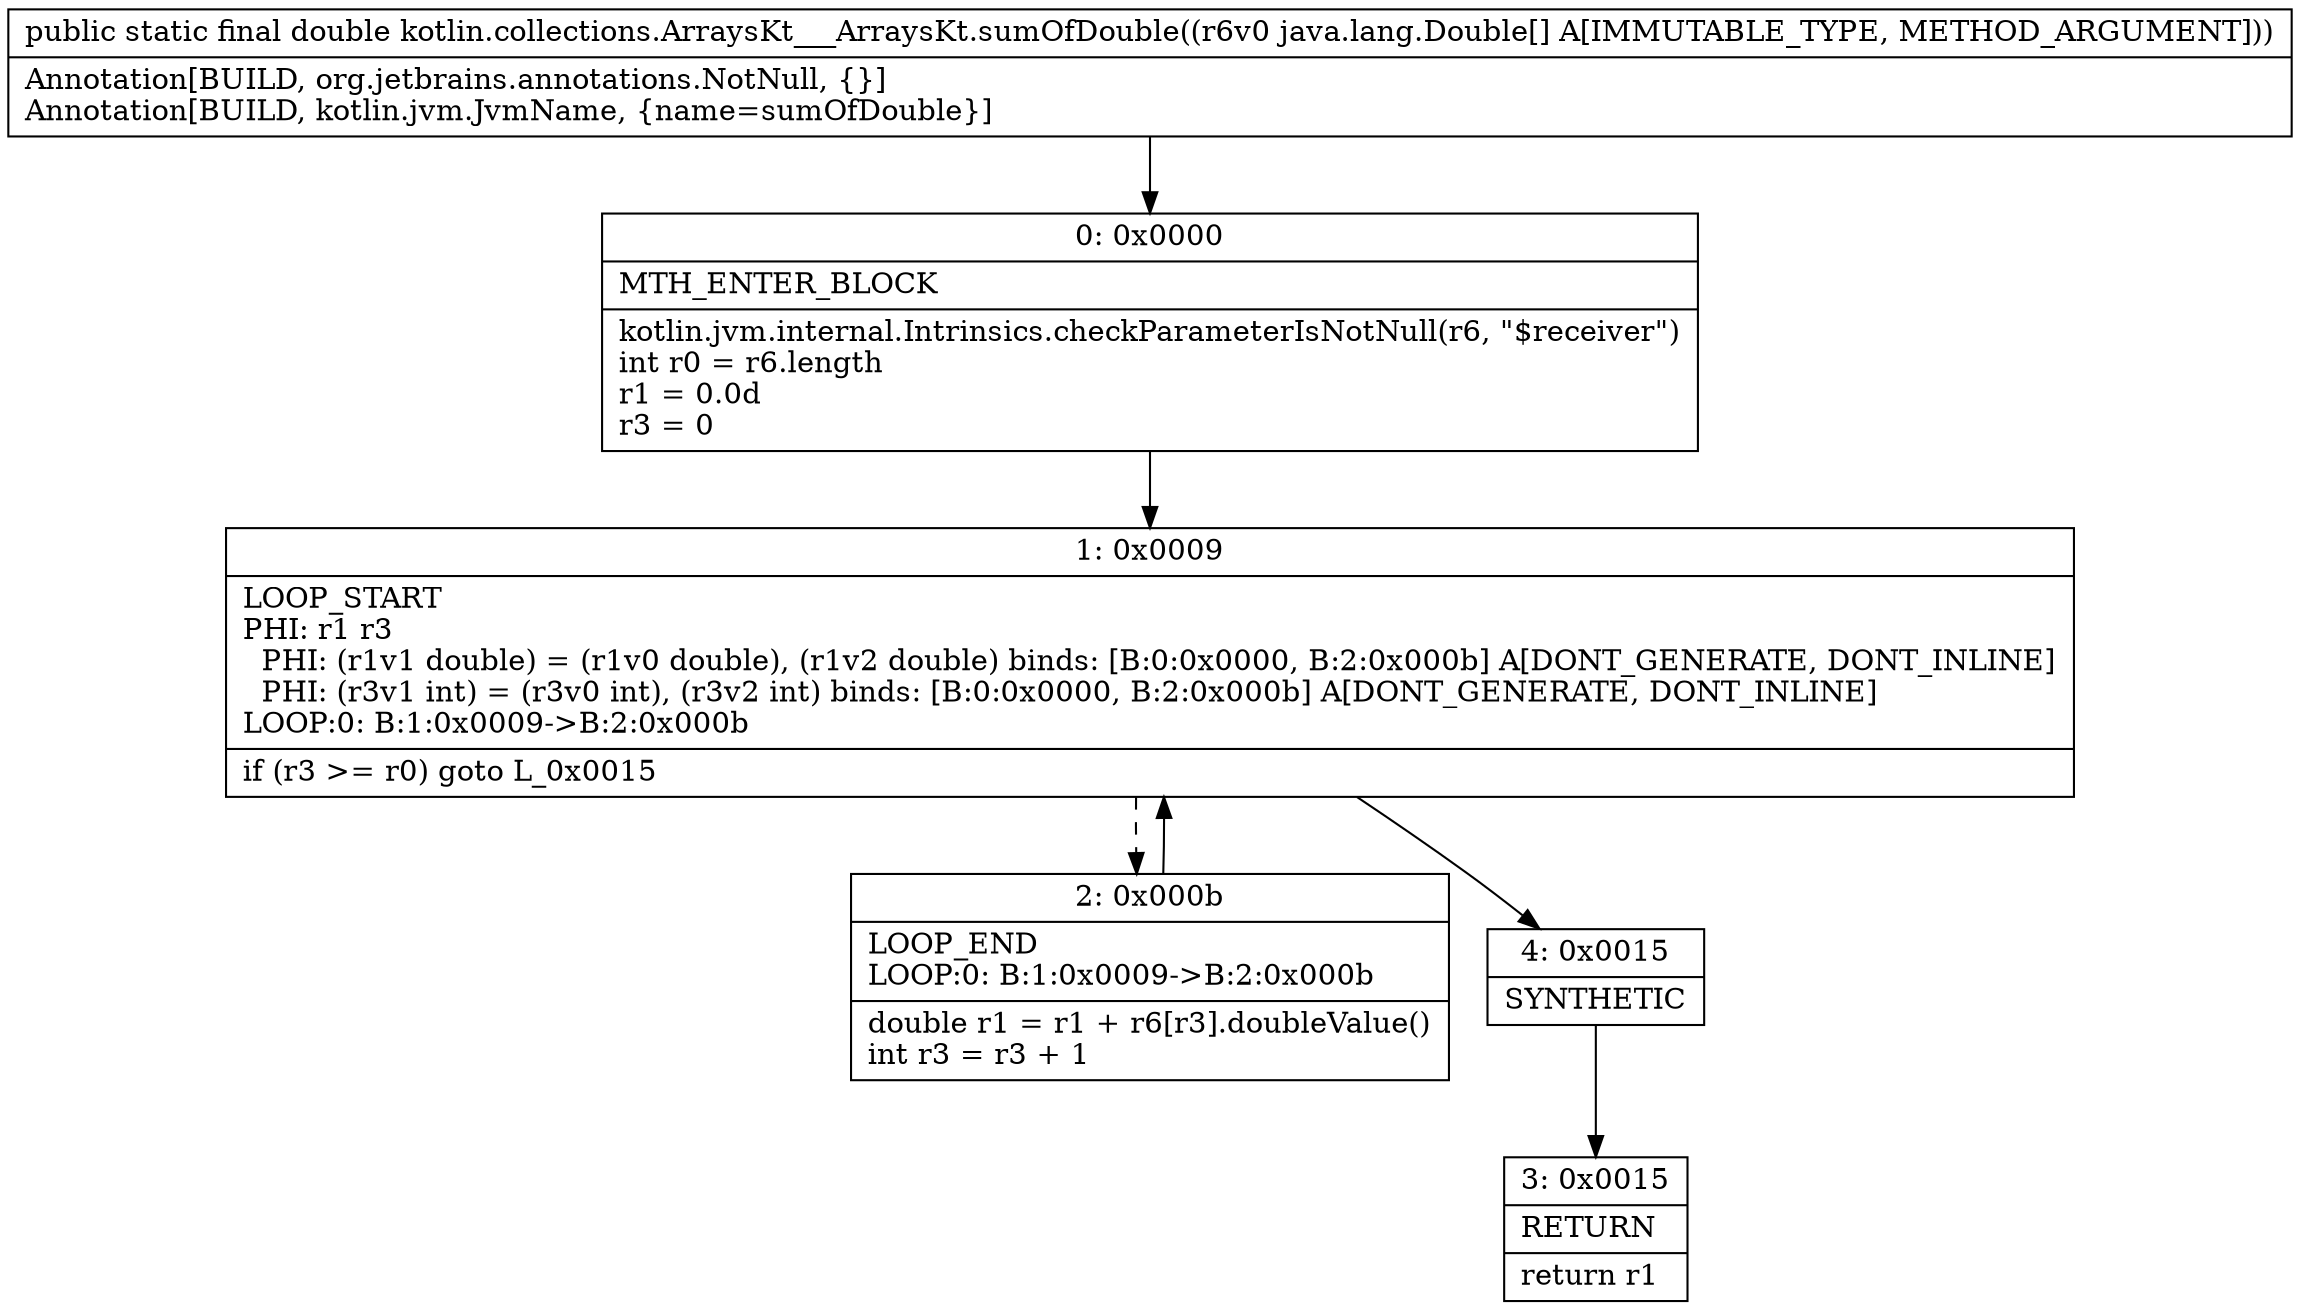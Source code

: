 digraph "CFG forkotlin.collections.ArraysKt___ArraysKt.sumOfDouble([Ljava\/lang\/Double;)D" {
Node_0 [shape=record,label="{0\:\ 0x0000|MTH_ENTER_BLOCK\l|kotlin.jvm.internal.Intrinsics.checkParameterIsNotNull(r6, \"$receiver\")\lint r0 = r6.length\lr1 = 0.0d\lr3 = 0\l}"];
Node_1 [shape=record,label="{1\:\ 0x0009|LOOP_START\lPHI: r1 r3 \l  PHI: (r1v1 double) = (r1v0 double), (r1v2 double) binds: [B:0:0x0000, B:2:0x000b] A[DONT_GENERATE, DONT_INLINE]\l  PHI: (r3v1 int) = (r3v0 int), (r3v2 int) binds: [B:0:0x0000, B:2:0x000b] A[DONT_GENERATE, DONT_INLINE]\lLOOP:0: B:1:0x0009\-\>B:2:0x000b\l|if (r3 \>= r0) goto L_0x0015\l}"];
Node_2 [shape=record,label="{2\:\ 0x000b|LOOP_END\lLOOP:0: B:1:0x0009\-\>B:2:0x000b\l|double r1 = r1 + r6[r3].doubleValue()\lint r3 = r3 + 1\l}"];
Node_3 [shape=record,label="{3\:\ 0x0015|RETURN\l|return r1\l}"];
Node_4 [shape=record,label="{4\:\ 0x0015|SYNTHETIC\l}"];
MethodNode[shape=record,label="{public static final double kotlin.collections.ArraysKt___ArraysKt.sumOfDouble((r6v0 java.lang.Double[] A[IMMUTABLE_TYPE, METHOD_ARGUMENT]))  | Annotation[BUILD, org.jetbrains.annotations.NotNull, \{\}]\lAnnotation[BUILD, kotlin.jvm.JvmName, \{name=sumOfDouble\}]\l}"];
MethodNode -> Node_0;
Node_0 -> Node_1;
Node_1 -> Node_2[style=dashed];
Node_1 -> Node_4;
Node_2 -> Node_1;
Node_4 -> Node_3;
}

